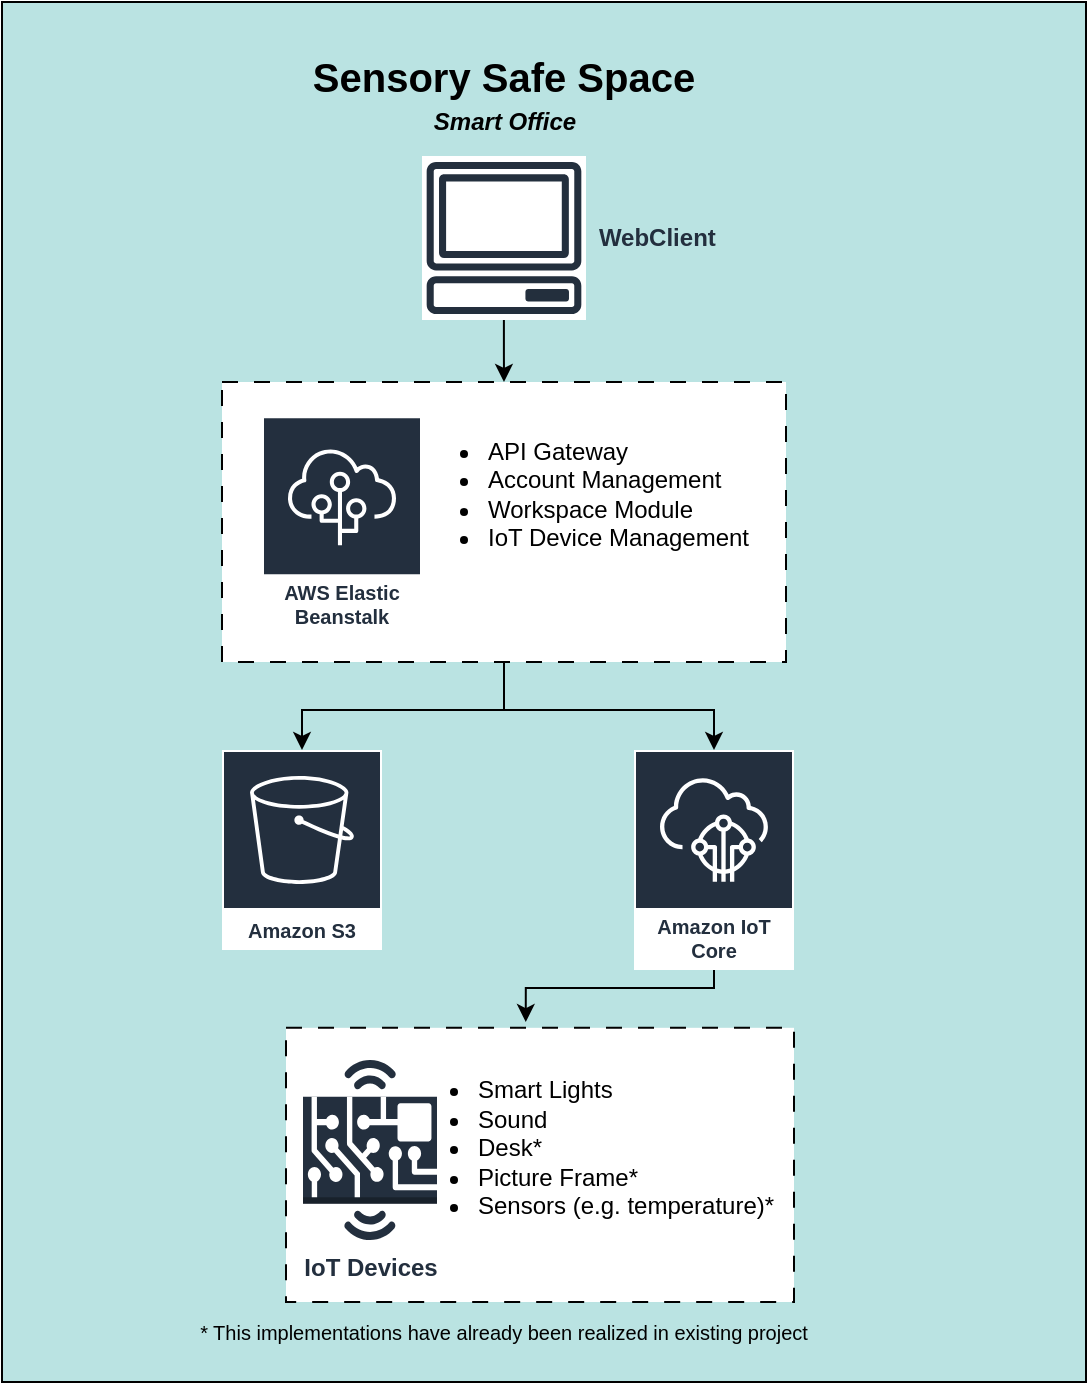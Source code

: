 <mxfile version="24.7.17" pages="2">
  <diagram name="Seite-1" id="0EJq3OtVe1qpbmkTLpbv">
    <mxGraphModel dx="1195" dy="703" grid="1" gridSize="10" guides="1" tooltips="1" connect="1" arrows="1" fold="1" page="1" pageScale="1" pageWidth="827" pageHeight="1169" math="0" shadow="0">
      <root>
        <mxCell id="0" />
        <mxCell id="1" parent="0" />
        <mxCell id="dSK6wooaO545PfnrdNq5-22" value="" style="rounded=0;whiteSpace=wrap;html=1;fontColor=#232f3e;fillColor=#BAE3E2;" parent="1" vertex="1">
          <mxGeometry x="58" y="70" width="542" height="690" as="geometry" />
        </mxCell>
        <mxCell id="dSK6wooaO545PfnrdNq5-19" value="" style="rounded=0;whiteSpace=wrap;html=1;dashed=1;dashPattern=8 8;" parent="1" vertex="1">
          <mxGeometry x="200" y="582.91" width="254" height="137.09" as="geometry" />
        </mxCell>
        <mxCell id="dSK6wooaO545PfnrdNq5-14" value="" style="edgeStyle=orthogonalEdgeStyle;rounded=0;orthogonalLoop=1;jettySize=auto;html=1;" parent="1" target="dSK6wooaO545PfnrdNq5-10" edge="1">
          <mxGeometry relative="1" as="geometry">
            <mxPoint x="309" y="384.0" as="sourcePoint" />
            <Array as="points">
              <mxPoint x="309" y="424" />
              <mxPoint x="414" y="424" />
            </Array>
          </mxGeometry>
        </mxCell>
        <mxCell id="dSK6wooaO545PfnrdNq5-4" value="" style="rounded=0;whiteSpace=wrap;html=1;dashed=1;dashPattern=8 8;" parent="1" vertex="1">
          <mxGeometry x="168" y="260" width="282" height="140" as="geometry" />
        </mxCell>
        <mxCell id="dSK6wooaO545PfnrdNq5-13" value="" style="edgeStyle=orthogonalEdgeStyle;rounded=0;orthogonalLoop=1;jettySize=auto;html=1;entryX=0.5;entryY=0;entryDx=0;entryDy=0;" parent="1" source="dSK6wooaO545PfnrdNq5-1" target="dSK6wooaO545PfnrdNq5-4" edge="1">
          <mxGeometry relative="1" as="geometry">
            <mxPoint x="260" y="158" as="targetPoint" />
          </mxGeometry>
        </mxCell>
        <mxCell id="dSK6wooaO545PfnrdNq5-3" value="AWS Elastic Beanstalk" style="sketch=0;outlineConnect=0;fontColor=#232F3E;gradientColor=none;strokeColor=#ffffff;fillColor=#232F3E;dashed=0;verticalLabelPosition=middle;verticalAlign=bottom;align=center;html=1;whiteSpace=wrap;fontSize=10;fontStyle=1;spacing=3;shape=mxgraph.aws4.productIcon;prIcon=mxgraph.aws4.elastic_beanstalk;" parent="1" vertex="1">
          <mxGeometry x="188" y="277.09" width="80" height="110" as="geometry" />
        </mxCell>
        <mxCell id="dSK6wooaO545PfnrdNq5-5" value="&lt;ul&gt;&lt;li&gt;API Gateway&lt;/li&gt;&lt;li&gt;Account Management&lt;/li&gt;&lt;li&gt;Workspace Module&lt;/li&gt;&lt;li&gt;IoT Device Management&lt;/li&gt;&lt;/ul&gt;" style="text;html=1;align=left;verticalAlign=middle;whiteSpace=wrap;rounded=0;" parent="1" vertex="1">
          <mxGeometry x="259" y="277.09" width="176" height="77.09" as="geometry" />
        </mxCell>
        <mxCell id="dSK6wooaO545PfnrdNq5-21" value="" style="edgeStyle=orthogonalEdgeStyle;rounded=0;orthogonalLoop=1;jettySize=auto;html=1;entryX=0.472;entryY=-0.021;entryDx=0;entryDy=0;entryPerimeter=0;" parent="1" source="dSK6wooaO545PfnrdNq5-10" edge="1" target="dSK6wooaO545PfnrdNq5-19">
          <mxGeometry relative="1" as="geometry">
            <mxPoint x="598" y="462.09" as="targetPoint" />
            <Array as="points">
              <mxPoint x="414" y="563" />
              <mxPoint x="320" y="563" />
            </Array>
          </mxGeometry>
        </mxCell>
        <mxCell id="dSK6wooaO545PfnrdNq5-10" value="Amazon IoT Core" style="sketch=0;outlineConnect=0;fontColor=#232F3E;gradientColor=none;strokeColor=#ffffff;fillColor=#232F3E;dashed=0;verticalLabelPosition=middle;verticalAlign=bottom;align=center;html=1;whiteSpace=wrap;fontSize=10;fontStyle=1;spacing=3;shape=mxgraph.aws4.productIcon;prIcon=mxgraph.aws4.iot_core;" parent="1" vertex="1">
          <mxGeometry x="374" y="444" width="80" height="110" as="geometry" />
        </mxCell>
        <mxCell id="dSK6wooaO545PfnrdNq5-15" value="" style="endArrow=classic;html=1;rounded=0;exitX=0.5;exitY=1;exitDx=0;exitDy=0;" parent="1" edge="1" target="dSK6wooaO545PfnrdNq5-30" source="dSK6wooaO545PfnrdNq5-4">
          <mxGeometry width="50" height="50" relative="1" as="geometry">
            <mxPoint x="309" y="384.0" as="sourcePoint" />
            <mxPoint x="488" y="301.09" as="targetPoint" />
            <Array as="points">
              <mxPoint x="309" y="424" />
              <mxPoint x="208" y="424" />
            </Array>
          </mxGeometry>
        </mxCell>
        <mxCell id="dSK6wooaO545PfnrdNq5-17" value="&lt;ul&gt;&lt;li&gt;&lt;span style=&quot;background-color: initial;&quot;&gt;Smart Lights&lt;/span&gt;&lt;/li&gt;&lt;li&gt;&lt;span style=&quot;background-color: initial;&quot;&gt;Sound&lt;/span&gt;&lt;/li&gt;&lt;li&gt;&lt;span style=&quot;background-color: initial;&quot;&gt;Desk*&lt;/span&gt;&lt;/li&gt;&lt;li&gt;&lt;span style=&quot;background-color: initial;&quot;&gt;Picture Frame*&lt;/span&gt;&lt;/li&gt;&lt;li&gt;&lt;span style=&quot;background-color: initial;&quot;&gt;Sensors (e.g. temperature)*&lt;/span&gt;&lt;/li&gt;&lt;/ul&gt;&lt;div&gt;&lt;div&gt;&lt;/div&gt;&lt;div&gt;&lt;br&gt;&lt;/div&gt;&lt;/div&gt;" style="text;html=1;align=left;verticalAlign=middle;whiteSpace=wrap;rounded=0;" parent="1" vertex="1">
          <mxGeometry x="254" y="600" width="200" height="100" as="geometry" />
        </mxCell>
        <mxCell id="dSK6wooaO545PfnrdNq5-24" value="&lt;font style=&quot;font-size: 10px;&quot;&gt;* This implementations have already been realized in existing project&lt;/font&gt;" style="text;html=1;align=center;verticalAlign=middle;whiteSpace=wrap;rounded=0;fontSize=10;" parent="1" vertex="1">
          <mxGeometry x="104" y="720" width="410" height="30" as="geometry" />
        </mxCell>
        <mxCell id="dSK6wooaO545PfnrdNq5-27" value="Smart Office" style="text;html=1;align=center;verticalAlign=middle;whiteSpace=wrap;rounded=0;fontStyle=3" parent="1" vertex="1">
          <mxGeometry x="245.75" y="120" width="126.5" height="20" as="geometry" />
        </mxCell>
        <mxCell id="dSK6wooaO545PfnrdNq5-28" value="Sensory Safe Space" style="text;html=1;align=center;verticalAlign=middle;whiteSpace=wrap;rounded=0;fontStyle=1;fontSize=20;" parent="1" vertex="1">
          <mxGeometry x="203" y="82" width="212" height="50" as="geometry" />
        </mxCell>
        <mxCell id="dSK6wooaO545PfnrdNq5-29" value="&lt;b&gt;&amp;nbsp;WebClient&lt;/b&gt;" style="text;html=1;align=center;verticalAlign=middle;whiteSpace=wrap;rounded=0;fontColor=#232f3e;" parent="1" vertex="1">
          <mxGeometry x="354" y="173" width="60" height="30" as="geometry" />
        </mxCell>
        <mxCell id="dSK6wooaO545PfnrdNq5-30" value="Amazon S3" style="sketch=0;outlineConnect=0;fontColor=#232F3E;gradientColor=none;strokeColor=#ffffff;fillColor=#232F3E;dashed=0;verticalLabelPosition=middle;verticalAlign=bottom;align=center;html=1;whiteSpace=wrap;fontSize=10;fontStyle=1;spacing=3;shape=mxgraph.aws4.productIcon;prIcon=mxgraph.aws4.s3;" parent="1" vertex="1">
          <mxGeometry x="168" y="444" width="80" height="100" as="geometry" />
        </mxCell>
        <mxCell id="VmAn_QUQrHyX6VmdPMhI-3" value="" style="whiteSpace=wrap;html=1;aspect=fixed;strokeColor=none;" vertex="1" parent="1">
          <mxGeometry x="268" y="147" width="82" height="82" as="geometry" />
        </mxCell>
        <mxCell id="VmAn_QUQrHyX6VmdPMhI-2" value="&lt;font color=&quot;#232f3e&quot;&gt;&lt;b&gt;IoT Devices&lt;/b&gt;&lt;/font&gt;" style="outlineConnect=0;dashed=0;verticalLabelPosition=bottom;verticalAlign=top;align=center;html=1;shape=mxgraph.aws3.hardware_board;fillColor=#232f3e;gradientColor=none;" vertex="1" parent="1">
          <mxGeometry x="208.5" y="599" width="67" height="90" as="geometry" />
        </mxCell>
        <mxCell id="dSK6wooaO545PfnrdNq5-1" value="" style="sketch=0;outlineConnect=0;fontColor=#232F3E;gradientColor=none;fillColor=#232F3D;strokeColor=none;dashed=0;verticalLabelPosition=bottom;verticalAlign=top;align=center;html=1;fontSize=12;fontStyle=0;aspect=fixed;pointerEvents=1;shape=mxgraph.aws4.client;labelBackgroundColor=default;" parent="1" vertex="1">
          <mxGeometry x="270" y="150" width="78" height="76" as="geometry" />
        </mxCell>
      </root>
    </mxGraphModel>
  </diagram>
  <diagram id="w9kQb1lBYUbrh2lb2KiU" name="Seite-2">
    <mxGraphModel dx="1434" dy="844" grid="1" gridSize="10" guides="1" tooltips="1" connect="1" arrows="1" fold="1" page="1" pageScale="1" pageWidth="1169" pageHeight="827" math="0" shadow="0">
      <root>
        <mxCell id="0" />
        <mxCell id="1" parent="0" />
        <mxCell id="RlOQC39ePc_FYzM9M8Qw-1" value="" style="rounded=0;whiteSpace=wrap;html=1;fontColor=#46495D;fillColor=#B2C9AB;labelBackgroundColor=none;strokeColor=#788AA3;" vertex="1" parent="1">
          <mxGeometry x="58" y="70" width="542" height="690" as="geometry" />
        </mxCell>
        <mxCell id="RlOQC39ePc_FYzM9M8Qw-2" value="" style="rounded=0;whiteSpace=wrap;html=1;dashed=1;dashPattern=8 8;labelBackgroundColor=none;fillColor=#FFFFFF;strokeColor=#788AA3;fontColor=#46495D;" vertex="1" parent="1">
          <mxGeometry x="200" y="582.91" width="254" height="137.09" as="geometry" />
        </mxCell>
        <mxCell id="RlOQC39ePc_FYzM9M8Qw-3" value="" style="edgeStyle=orthogonalEdgeStyle;rounded=0;orthogonalLoop=1;jettySize=auto;html=1;labelBackgroundColor=none;strokeColor=#33264a;fontColor=default;strokeWidth=2;" edge="1" parent="1" target="RlOQC39ePc_FYzM9M8Qw-9">
          <mxGeometry relative="1" as="geometry">
            <mxPoint x="309" y="384.0" as="sourcePoint" />
            <Array as="points">
              <mxPoint x="309" y="424" />
              <mxPoint x="414" y="424" />
            </Array>
          </mxGeometry>
        </mxCell>
        <mxCell id="RlOQC39ePc_FYzM9M8Qw-4" value="" style="rounded=0;whiteSpace=wrap;html=1;dashed=1;dashPattern=8 8;labelBackgroundColor=none;fillColor=#FFFFFF;strokeColor=#788AA3;fontColor=#46495D;" vertex="1" parent="1">
          <mxGeometry x="168" y="260" width="282" height="140" as="geometry" />
        </mxCell>
        <mxCell id="RlOQC39ePc_FYzM9M8Qw-5" value="" style="edgeStyle=orthogonalEdgeStyle;rounded=0;orthogonalLoop=1;jettySize=auto;html=1;entryX=0.5;entryY=0;entryDx=0;entryDy=0;labelBackgroundColor=none;strokeColor=#33264a;fontColor=default;strokeWidth=2;" edge="1" parent="1" source="RlOQC39ePc_FYzM9M8Qw-19" target="RlOQC39ePc_FYzM9M8Qw-4">
          <mxGeometry relative="1" as="geometry">
            <mxPoint x="260" y="158" as="targetPoint" />
          </mxGeometry>
        </mxCell>
        <mxCell id="RlOQC39ePc_FYzM9M8Qw-6" value="AWS Elastic Beanstalk" style="sketch=0;outlineConnect=0;fontColor=#46495D;strokeColor=#FFFFFF;fillColor=#33264a;dashed=0;verticalLabelPosition=middle;verticalAlign=bottom;align=center;html=1;whiteSpace=wrap;fontSize=10;fontStyle=1;spacing=3;shape=mxgraph.aws4.productIcon;prIcon=mxgraph.aws4.elastic_beanstalk;labelBackgroundColor=none;" vertex="1" parent="1">
          <mxGeometry x="188" y="277.09" width="80" height="110" as="geometry" />
        </mxCell>
        <mxCell id="RlOQC39ePc_FYzM9M8Qw-7" value="&lt;ul&gt;&lt;li&gt;API Gateway&lt;/li&gt;&lt;li&gt;Account Management&lt;/li&gt;&lt;li&gt;Workspace Module&lt;/li&gt;&lt;li&gt;IoT Device Management&lt;/li&gt;&lt;/ul&gt;" style="text;html=1;align=left;verticalAlign=middle;whiteSpace=wrap;rounded=0;labelBackgroundColor=none;fontColor=#46495D;" vertex="1" parent="1">
          <mxGeometry x="259" y="277.09" width="176" height="77.09" as="geometry" />
        </mxCell>
        <mxCell id="RlOQC39ePc_FYzM9M8Qw-8" value="" style="edgeStyle=orthogonalEdgeStyle;rounded=0;orthogonalLoop=1;jettySize=auto;html=1;entryX=0.472;entryY=-0.021;entryDx=0;entryDy=0;entryPerimeter=0;labelBackgroundColor=none;strokeColor=#33264a;fontColor=default;strokeWidth=2;" edge="1" parent="1" source="RlOQC39ePc_FYzM9M8Qw-9" target="RlOQC39ePc_FYzM9M8Qw-2">
          <mxGeometry relative="1" as="geometry">
            <mxPoint x="598" y="462.09" as="targetPoint" />
            <Array as="points">
              <mxPoint x="414" y="563" />
              <mxPoint x="320" y="563" />
            </Array>
          </mxGeometry>
        </mxCell>
        <mxCell id="RlOQC39ePc_FYzM9M8Qw-9" value="Amazon IoT Core" style="sketch=0;outlineConnect=0;fontColor=#46495D;strokeColor=#FFFFFF;fillColor=#33264a;dashed=0;verticalLabelPosition=middle;verticalAlign=bottom;align=center;html=1;whiteSpace=wrap;fontSize=10;fontStyle=1;spacing=3;shape=mxgraph.aws4.productIcon;prIcon=mxgraph.aws4.iot_core;labelBackgroundColor=none;" vertex="1" parent="1">
          <mxGeometry x="374" y="444" width="80" height="110" as="geometry" />
        </mxCell>
        <mxCell id="RlOQC39ePc_FYzM9M8Qw-10" value="" style="endArrow=classic;html=1;rounded=0;exitX=0.5;exitY=1;exitDx=0;exitDy=0;labelBackgroundColor=none;strokeColor=#33264a;fontColor=default;strokeWidth=2;" edge="1" parent="1" source="RlOQC39ePc_FYzM9M8Qw-4" target="RlOQC39ePc_FYzM9M8Qw-16">
          <mxGeometry width="50" height="50" relative="1" as="geometry">
            <mxPoint x="309" y="384.0" as="sourcePoint" />
            <mxPoint x="488" y="301.09" as="targetPoint" />
            <Array as="points">
              <mxPoint x="309" y="424" />
              <mxPoint x="208" y="424" />
            </Array>
          </mxGeometry>
        </mxCell>
        <mxCell id="RlOQC39ePc_FYzM9M8Qw-11" value="&lt;ul&gt;&lt;li&gt;&lt;span style=&quot;background-color: initial;&quot;&gt;Smart Lights&lt;/span&gt;&lt;/li&gt;&lt;li&gt;&lt;span style=&quot;background-color: initial;&quot;&gt;Sound&lt;/span&gt;&lt;/li&gt;&lt;li&gt;&lt;span style=&quot;background-color: initial;&quot;&gt;Desk*&lt;/span&gt;&lt;/li&gt;&lt;li&gt;&lt;span style=&quot;background-color: initial;&quot;&gt;Picture Frame*&lt;/span&gt;&lt;/li&gt;&lt;li&gt;&lt;span style=&quot;background-color: initial;&quot;&gt;Sensors (e.g. temperature)*&lt;/span&gt;&lt;/li&gt;&lt;/ul&gt;&lt;div&gt;&lt;div&gt;&lt;/div&gt;&lt;div&gt;&lt;br&gt;&lt;/div&gt;&lt;/div&gt;" style="text;html=1;align=left;verticalAlign=middle;whiteSpace=wrap;rounded=0;labelBackgroundColor=none;fontColor=#46495D;" vertex="1" parent="1">
          <mxGeometry x="254" y="600" width="200" height="100" as="geometry" />
        </mxCell>
        <mxCell id="RlOQC39ePc_FYzM9M8Qw-12" value="&lt;font style=&quot;font-size: 10px;&quot;&gt;* This implementations have already been realized in existing project&lt;/font&gt;" style="text;html=1;align=center;verticalAlign=middle;whiteSpace=wrap;rounded=0;fontSize=10;labelBackgroundColor=none;fontColor=#46495D;" vertex="1" parent="1">
          <mxGeometry x="146" y="720" width="326" height="30" as="geometry" />
        </mxCell>
        <mxCell id="RlOQC39ePc_FYzM9M8Qw-13" value="Smart Office" style="text;html=1;align=center;verticalAlign=middle;whiteSpace=wrap;rounded=0;fontStyle=3;labelBackgroundColor=none;fontColor=#46495D;" vertex="1" parent="1">
          <mxGeometry x="245.75" y="120" width="126.5" height="20" as="geometry" />
        </mxCell>
        <mxCell id="RlOQC39ePc_FYzM9M8Qw-14" value="Sensory Safe Space" style="text;html=1;align=center;verticalAlign=middle;whiteSpace=wrap;rounded=0;fontStyle=1;fontSize=20;labelBackgroundColor=none;fontColor=#46495D;" vertex="1" parent="1">
          <mxGeometry x="203" y="82" width="212" height="50" as="geometry" />
        </mxCell>
        <mxCell id="RlOQC39ePc_FYzM9M8Qw-15" value="&lt;b&gt;&amp;nbsp;WebClient&lt;/b&gt;" style="text;html=1;align=center;verticalAlign=middle;whiteSpace=wrap;rounded=0;fontColor=#46495D;labelBackgroundColor=none;" vertex="1" parent="1">
          <mxGeometry x="354" y="173" width="60" height="30" as="geometry" />
        </mxCell>
        <mxCell id="RlOQC39ePc_FYzM9M8Qw-16" value="Amazon S3" style="sketch=0;outlineConnect=0;fontColor=#46495D;strokeColor=#FFFFFF;fillColor=#33264a;dashed=0;verticalLabelPosition=middle;verticalAlign=bottom;align=center;html=1;whiteSpace=wrap;fontSize=10;fontStyle=1;spacing=3;shape=mxgraph.aws4.productIcon;prIcon=mxgraph.aws4.s3;labelBackgroundColor=none;" vertex="1" parent="1">
          <mxGeometry x="168" y="444" width="80" height="100" as="geometry" />
        </mxCell>
        <mxCell id="RlOQC39ePc_FYzM9M8Qw-17" value="" style="whiteSpace=wrap;html=1;aspect=fixed;strokeColor=none;labelBackgroundColor=none;fillColor=#FFFFFF;fontColor=#46495D;" vertex="1" parent="1">
          <mxGeometry x="268" y="147" width="82" height="82" as="geometry" />
        </mxCell>
        <mxCell id="RlOQC39ePc_FYzM9M8Qw-18" value="&lt;font color=&quot;#232f3e&quot;&gt;&lt;b&gt;IoT Devices&lt;/b&gt;&lt;/font&gt;" style="outlineConnect=0;dashed=0;verticalLabelPosition=bottom;verticalAlign=top;align=center;html=1;shape=mxgraph.aws3.hardware_board;fillColor=#33264a;labelBackgroundColor=none;strokeColor=#FFFFFF;fontColor=#46495D;" vertex="1" parent="1">
          <mxGeometry x="208.5" y="599" width="67" height="90" as="geometry" />
        </mxCell>
        <mxCell id="RlOQC39ePc_FYzM9M8Qw-19" value="" style="sketch=0;outlineConnect=0;fontColor=#46495D;fillColor=#33264a;strokeColor=none;dashed=0;verticalLabelPosition=bottom;verticalAlign=top;align=center;html=1;fontSize=12;fontStyle=0;aspect=fixed;pointerEvents=1;shape=mxgraph.aws4.client;labelBackgroundColor=none;" vertex="1" parent="1">
          <mxGeometry x="270" y="150" width="78" height="76" as="geometry" />
        </mxCell>
      </root>
    </mxGraphModel>
  </diagram>
</mxfile>
